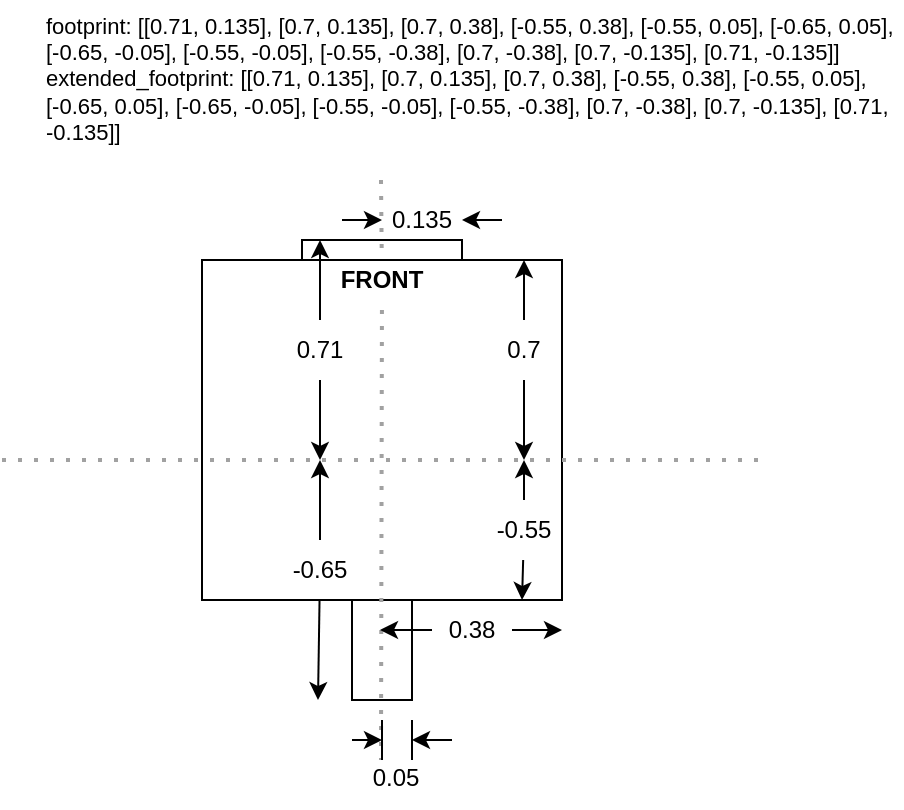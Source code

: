<mxfile version="24.4.4" type="github">
  <diagram name="Page-1" id="mqsl0-2RgyMSY5Ndv3JZ">
    <mxGraphModel dx="747" dy="528" grid="1" gridSize="10" guides="1" tooltips="1" connect="1" arrows="1" fold="1" page="1" pageScale="1" pageWidth="850" pageHeight="1100" math="0" shadow="0">
      <root>
        <mxCell id="0" />
        <mxCell id="1" parent="0" />
        <mxCell id="Fk4MIKhD3GG0ngB4cNZh-6" value="" style="rounded=0;whiteSpace=wrap;html=1;" vertex="1" parent="1">
          <mxGeometry x="330" y="370" width="180" height="170" as="geometry" />
        </mxCell>
        <mxCell id="Fk4MIKhD3GG0ngB4cNZh-7" value="" style="rounded=0;whiteSpace=wrap;html=1;" vertex="1" parent="1">
          <mxGeometry x="380" y="360" width="80" height="10" as="geometry" />
        </mxCell>
        <mxCell id="Fk4MIKhD3GG0ngB4cNZh-8" value="" style="rounded=0;whiteSpace=wrap;html=1;" vertex="1" parent="1">
          <mxGeometry x="405" y="540" width="30" height="50" as="geometry" />
        </mxCell>
        <mxCell id="Fk4MIKhD3GG0ngB4cNZh-9" value="footprint: [[0.71, 0.135], [0.7, 0.135], [0.7, 0.38], [-0.55, 0.38], [-0.55, 0.05], [-0.65, 0.05], [-0.65, -0.05], [-0.55, -0.05], [-0.55, -0.38], [0.7, -0.38], [0.7, -0.135], [0.71, -0.135]]&#xa;extended_footprint: [[0.71, 0.135], [0.7, 0.135], [0.7, 0.38], [-0.55, 0.38], [-0.55, 0.05], [-0.65, 0.05], [-0.65, -0.05], [-0.55, -0.05], [-0.55, -0.38], [0.7, -0.38], [0.7, -0.135], [0.71, -0.135]]" style="text;whiteSpace=wrap;fontSize=11;" vertex="1" parent="1">
          <mxGeometry x="250" y="240" width="430" height="80" as="geometry" />
        </mxCell>
        <mxCell id="Fk4MIKhD3GG0ngB4cNZh-10" value="" style="endArrow=none;dashed=1;html=1;dashPattern=1 3;strokeWidth=2;rounded=0;strokeColor=#A1A1A1;" edge="1" parent="1">
          <mxGeometry width="50" height="50" relative="1" as="geometry">
            <mxPoint x="230" y="470" as="sourcePoint" />
            <mxPoint x="610" y="470" as="targetPoint" />
          </mxGeometry>
        </mxCell>
        <mxCell id="Fk4MIKhD3GG0ngB4cNZh-12" value="" style="endArrow=classic;startArrow=none;html=1;rounded=0;startFill=0;" edge="1" parent="1" source="Fk4MIKhD3GG0ngB4cNZh-18">
          <mxGeometry width="50" height="50" relative="1" as="geometry">
            <mxPoint x="491" y="470" as="sourcePoint" />
            <mxPoint x="491" y="370" as="targetPoint" />
          </mxGeometry>
        </mxCell>
        <mxCell id="Fk4MIKhD3GG0ngB4cNZh-13" value="" style="endArrow=classic;startArrow=none;html=1;rounded=0;exitX=0.5;exitY=0;exitDx=0;exitDy=0;startFill=0;" edge="1" parent="1" source="Fk4MIKhD3GG0ngB4cNZh-25">
          <mxGeometry width="50" height="50" relative="1" as="geometry">
            <mxPoint x="491" y="530" as="sourcePoint" />
            <mxPoint x="491" y="470" as="targetPoint" />
          </mxGeometry>
        </mxCell>
        <mxCell id="Fk4MIKhD3GG0ngB4cNZh-14" value="" style="endArrow=classic;startArrow=none;html=1;rounded=0;startFill=0;" edge="1" parent="1" source="Fk4MIKhD3GG0ngB4cNZh-16">
          <mxGeometry width="50" height="50" relative="1" as="geometry">
            <mxPoint x="389" y="470" as="sourcePoint" />
            <mxPoint x="389" y="360" as="targetPoint" />
          </mxGeometry>
        </mxCell>
        <mxCell id="Fk4MIKhD3GG0ngB4cNZh-15" value="" style="endArrow=classic;startArrow=none;html=1;rounded=0;exitX=0.5;exitY=0;exitDx=0;exitDy=0;startFill=0;" edge="1" parent="1" source="Fk4MIKhD3GG0ngB4cNZh-21">
          <mxGeometry width="50" height="50" relative="1" as="geometry">
            <mxPoint x="388" y="540" as="sourcePoint" />
            <mxPoint x="389" y="470" as="targetPoint" />
          </mxGeometry>
        </mxCell>
        <mxCell id="Fk4MIKhD3GG0ngB4cNZh-17" value="" style="endArrow=none;startArrow=classic;html=1;rounded=0;endFill=0;" edge="1" parent="1" target="Fk4MIKhD3GG0ngB4cNZh-16">
          <mxGeometry width="50" height="50" relative="1" as="geometry">
            <mxPoint x="389" y="470" as="sourcePoint" />
            <mxPoint x="389" y="360" as="targetPoint" />
          </mxGeometry>
        </mxCell>
        <mxCell id="Fk4MIKhD3GG0ngB4cNZh-16" value="0.71" style="text;html=1;align=center;verticalAlign=middle;whiteSpace=wrap;rounded=0;" vertex="1" parent="1">
          <mxGeometry x="359" y="400" width="60" height="30" as="geometry" />
        </mxCell>
        <mxCell id="Fk4MIKhD3GG0ngB4cNZh-19" value="" style="endArrow=none;startArrow=classic;html=1;rounded=0;endFill=0;" edge="1" parent="1" target="Fk4MIKhD3GG0ngB4cNZh-18">
          <mxGeometry width="50" height="50" relative="1" as="geometry">
            <mxPoint x="491" y="470" as="sourcePoint" />
            <mxPoint x="491" y="370" as="targetPoint" />
          </mxGeometry>
        </mxCell>
        <mxCell id="Fk4MIKhD3GG0ngB4cNZh-18" value="0.7" style="text;html=1;align=center;verticalAlign=middle;whiteSpace=wrap;rounded=0;" vertex="1" parent="1">
          <mxGeometry x="461" y="400" width="60" height="30" as="geometry" />
        </mxCell>
        <mxCell id="Fk4MIKhD3GG0ngB4cNZh-23" value="" style="endArrow=none;startArrow=classic;html=1;rounded=0;exitX=0;exitY=1;exitDx=0;exitDy=0;endFill=0;" edge="1" parent="1" target="Fk4MIKhD3GG0ngB4cNZh-21">
          <mxGeometry width="50" height="50" relative="1" as="geometry">
            <mxPoint x="388" y="590" as="sourcePoint" />
            <mxPoint x="389" y="470" as="targetPoint" />
          </mxGeometry>
        </mxCell>
        <mxCell id="Fk4MIKhD3GG0ngB4cNZh-21" value="-0.65" style="text;html=1;align=center;verticalAlign=middle;whiteSpace=wrap;rounded=0;" vertex="1" parent="1">
          <mxGeometry x="359" y="510" width="60" height="30" as="geometry" />
        </mxCell>
        <mxCell id="Fk4MIKhD3GG0ngB4cNZh-24" value="" style="endArrow=none;dashed=1;html=1;dashPattern=1 3;strokeWidth=2;rounded=0;strokeColor=#A1A1A1;" edge="1" parent="1" source="Fk4MIKhD3GG0ngB4cNZh-46">
          <mxGeometry width="50" height="50" relative="1" as="geometry">
            <mxPoint x="419.5" y="330" as="sourcePoint" />
            <mxPoint x="419.5" y="620" as="targetPoint" />
          </mxGeometry>
        </mxCell>
        <mxCell id="Fk4MIKhD3GG0ngB4cNZh-26" value="" style="endArrow=none;startArrow=classic;html=1;rounded=0;exitX=0.939;exitY=1;exitDx=0;exitDy=0;exitPerimeter=0;endFill=0;" edge="1" parent="1" target="Fk4MIKhD3GG0ngB4cNZh-25">
          <mxGeometry width="50" height="50" relative="1" as="geometry">
            <mxPoint x="490.02" y="540" as="sourcePoint" />
            <mxPoint x="491" y="470" as="targetPoint" />
          </mxGeometry>
        </mxCell>
        <mxCell id="Fk4MIKhD3GG0ngB4cNZh-25" value="-0.55" style="text;html=1;align=center;verticalAlign=middle;whiteSpace=wrap;rounded=0;" vertex="1" parent="1">
          <mxGeometry x="461" y="490" width="60" height="30" as="geometry" />
        </mxCell>
        <mxCell id="Fk4MIKhD3GG0ngB4cNZh-30" value="" style="endArrow=none;startArrow=classic;html=1;rounded=0;startFill=1;endFill=0;" edge="1" source="Fk4MIKhD3GG0ngB4cNZh-31" parent="1">
          <mxGeometry width="50" height="50" relative="1" as="geometry">
            <mxPoint x="450" y="405" as="sourcePoint" />
            <mxPoint x="480" y="350" as="targetPoint" />
          </mxGeometry>
        </mxCell>
        <mxCell id="Fk4MIKhD3GG0ngB4cNZh-31" value="0.135" style="text;html=1;align=center;verticalAlign=middle;whiteSpace=wrap;rounded=0;" vertex="1" parent="1">
          <mxGeometry x="420" y="335" width="40" height="30" as="geometry" />
        </mxCell>
        <mxCell id="Fk4MIKhD3GG0ngB4cNZh-32" value="" style="endArrow=classic;startArrow=none;html=1;rounded=0;endFill=1;startFill=0;" edge="1" target="Fk4MIKhD3GG0ngB4cNZh-31" parent="1">
          <mxGeometry width="50" height="50" relative="1" as="geometry">
            <mxPoint x="400" y="350" as="sourcePoint" />
            <mxPoint x="450" y="305" as="targetPoint" />
          </mxGeometry>
        </mxCell>
        <mxCell id="Fk4MIKhD3GG0ngB4cNZh-38" value="0.05" style="text;html=1;align=center;verticalAlign=middle;whiteSpace=wrap;rounded=0;" vertex="1" parent="1">
          <mxGeometry x="407" y="614" width="40" height="30" as="geometry" />
        </mxCell>
        <mxCell id="Fk4MIKhD3GG0ngB4cNZh-41" value="" style="endArrow=none;startArrow=classic;html=1;rounded=0;startFill=1;endFill=0;" edge="1" parent="1">
          <mxGeometry width="50" height="50" relative="1" as="geometry">
            <mxPoint x="435" y="610" as="sourcePoint" />
            <mxPoint x="455" y="610" as="targetPoint" />
          </mxGeometry>
        </mxCell>
        <mxCell id="Fk4MIKhD3GG0ngB4cNZh-42" value="" style="endArrow=none;startArrow=classic;html=1;rounded=0;startFill=1;endFill=0;" edge="1" parent="1">
          <mxGeometry width="50" height="50" relative="1" as="geometry">
            <mxPoint x="420" y="610" as="sourcePoint" />
            <mxPoint x="405" y="610" as="targetPoint" />
          </mxGeometry>
        </mxCell>
        <mxCell id="Fk4MIKhD3GG0ngB4cNZh-43" value="0.38" style="text;html=1;align=center;verticalAlign=middle;whiteSpace=wrap;rounded=0;" vertex="1" parent="1">
          <mxGeometry x="445" y="540" width="40" height="30" as="geometry" />
        </mxCell>
        <mxCell id="Fk4MIKhD3GG0ngB4cNZh-44" value="" style="endArrow=classic;startArrow=none;html=1;rounded=0;startFill=0;" edge="1" source="Fk4MIKhD3GG0ngB4cNZh-43" parent="1">
          <mxGeometry width="50" height="50" relative="1" as="geometry">
            <mxPoint x="469" y="610" as="sourcePoint" />
            <mxPoint x="510" y="555" as="targetPoint" />
          </mxGeometry>
        </mxCell>
        <mxCell id="Fk4MIKhD3GG0ngB4cNZh-45" value="" style="endArrow=none;startArrow=classic;html=1;rounded=0;endFill=0;" edge="1" target="Fk4MIKhD3GG0ngB4cNZh-43" parent="1">
          <mxGeometry width="50" height="50" relative="1" as="geometry">
            <mxPoint x="419" y="555" as="sourcePoint" />
            <mxPoint x="469" y="510" as="targetPoint" />
          </mxGeometry>
        </mxCell>
        <mxCell id="Fk4MIKhD3GG0ngB4cNZh-47" value="" style="endArrow=none;dashed=1;html=1;dashPattern=1 3;strokeWidth=2;rounded=0;strokeColor=#A1A1A1;" edge="1" parent="1" target="Fk4MIKhD3GG0ngB4cNZh-46">
          <mxGeometry width="50" height="50" relative="1" as="geometry">
            <mxPoint x="419.5" y="330" as="sourcePoint" />
            <mxPoint x="419.5" y="620" as="targetPoint" />
          </mxGeometry>
        </mxCell>
        <mxCell id="Fk4MIKhD3GG0ngB4cNZh-46" value="&lt;b&gt;FRONT&lt;/b&gt;" style="text;html=1;align=center;verticalAlign=middle;whiteSpace=wrap;rounded=0;" vertex="1" parent="1">
          <mxGeometry x="400" y="365" width="40" height="30" as="geometry" />
        </mxCell>
        <mxCell id="Fk4MIKhD3GG0ngB4cNZh-48" value="" style="endArrow=none;html=1;rounded=0;" edge="1" parent="1">
          <mxGeometry width="50" height="50" relative="1" as="geometry">
            <mxPoint x="435" y="620" as="sourcePoint" />
            <mxPoint x="435" y="600" as="targetPoint" />
          </mxGeometry>
        </mxCell>
        <mxCell id="Fk4MIKhD3GG0ngB4cNZh-49" value="" style="endArrow=none;html=1;rounded=0;" edge="1" parent="1">
          <mxGeometry width="50" height="50" relative="1" as="geometry">
            <mxPoint x="420" y="620" as="sourcePoint" />
            <mxPoint x="420" y="600" as="targetPoint" />
          </mxGeometry>
        </mxCell>
      </root>
    </mxGraphModel>
  </diagram>
</mxfile>
